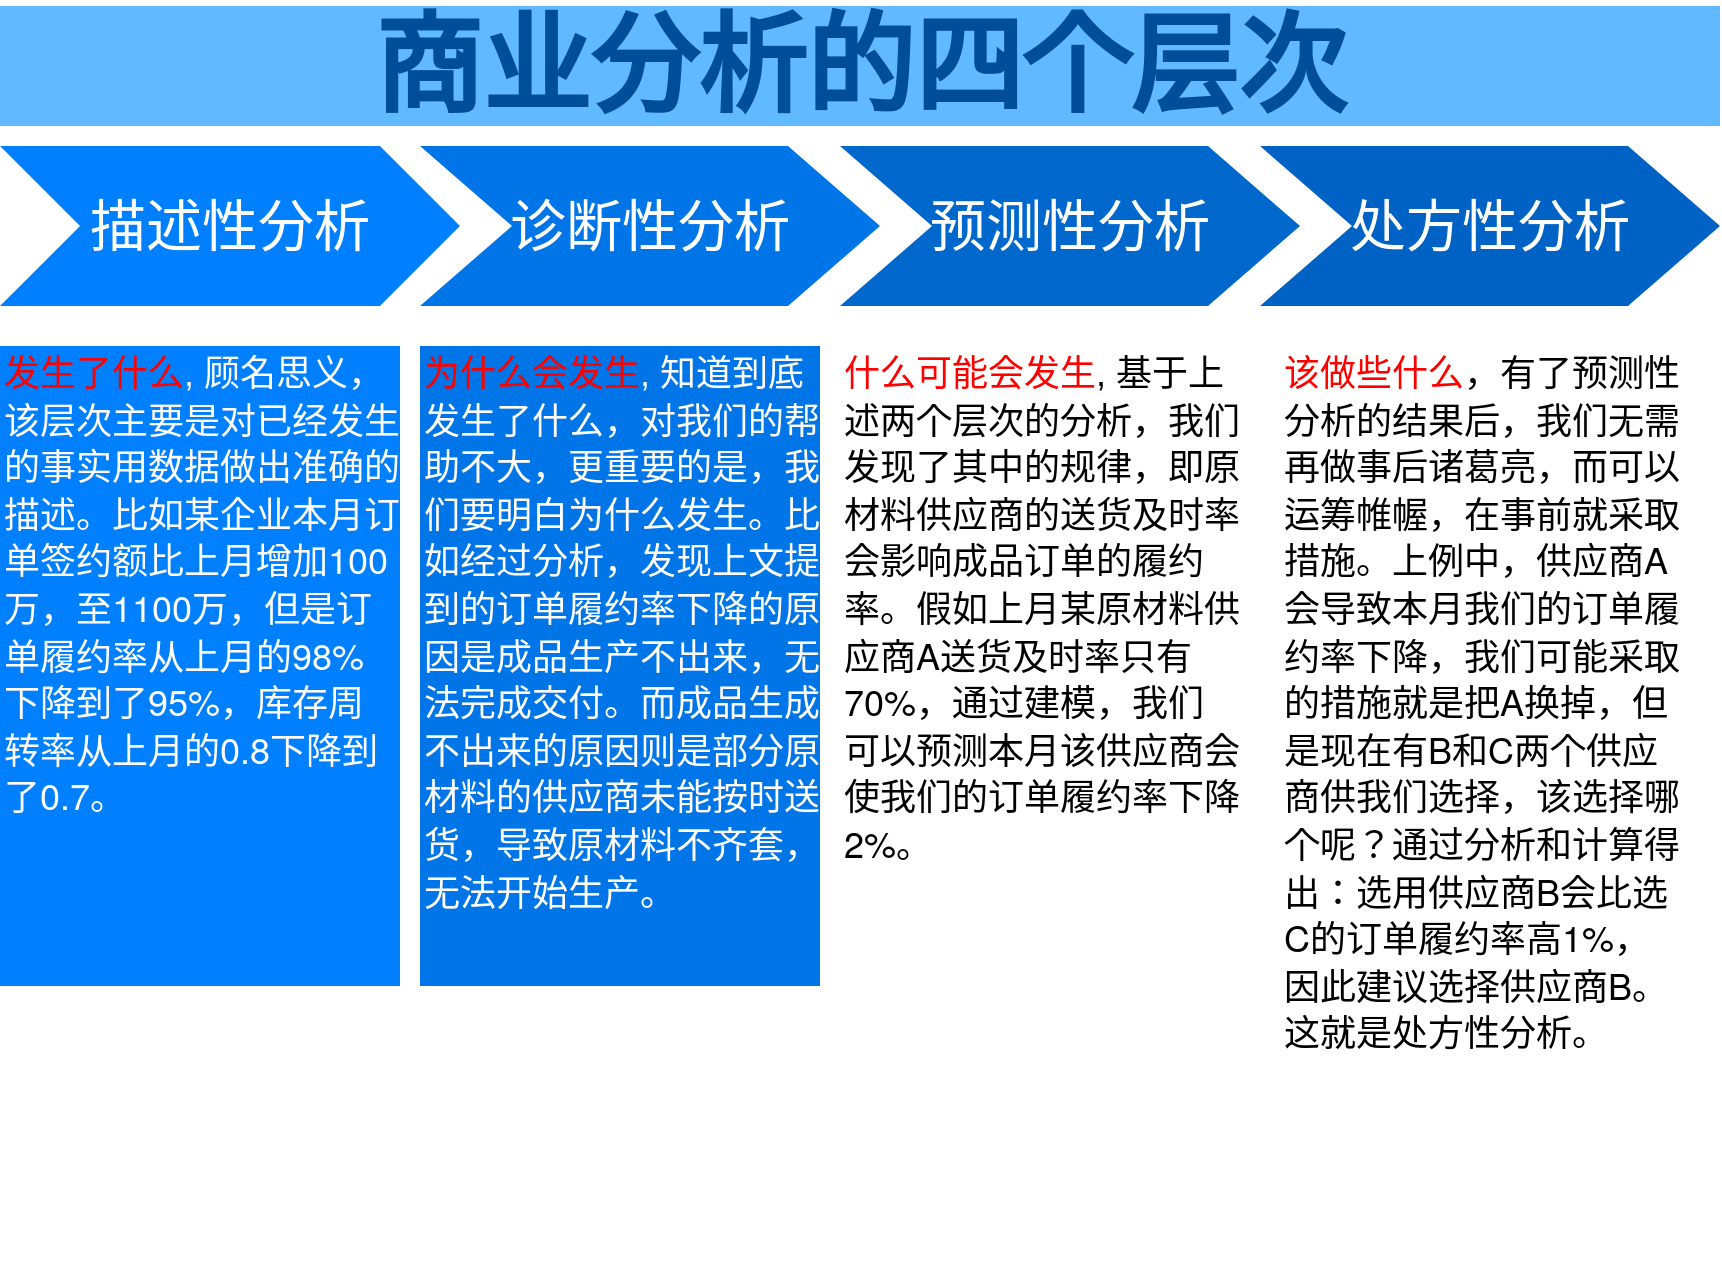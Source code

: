 <mxfile version="14.0.3" type="github">
  <diagram name="Page-1" id="d9b1e647-80fa-b4a2-5024-87a742678bcc">
    <mxGraphModel dx="1422" dy="762" grid="1" gridSize="10" guides="1" tooltips="1" connect="1" arrows="1" fold="1" page="1" pageScale="1" pageWidth="1100" pageHeight="850" background="#ffffff" math="0" shadow="0">
      <root>
        <mxCell id="0" />
        <mxCell id="1" parent="0" />
        <mxCell id="57fe6abec08f04cb-1" value="描述性分析" style="shape=step;whiteSpace=wrap;html=1;fontSize=28;fillColor=#0080FF;fontColor=#FFFFFF;strokeColor=none;size=0.174;" parent="1" vertex="1">
          <mxGeometry x="110" y="180" width="230" height="80" as="geometry" />
        </mxCell>
        <mxCell id="57fe6abec08f04cb-2" value="诊断性分析" style="shape=step;whiteSpace=wrap;html=1;fontSize=28;fillColor=#0075E8;fontColor=#FFFFFF;strokeColor=none;" parent="1" vertex="1">
          <mxGeometry x="320" y="180" width="230" height="80" as="geometry" />
        </mxCell>
        <mxCell id="57fe6abec08f04cb-3" value="预测性分析" style="shape=step;whiteSpace=wrap;html=1;fontSize=28;fillColor=#0067CC;fontColor=#FFFFFF;strokeColor=none;" parent="1" vertex="1">
          <mxGeometry x="530" y="180" width="230" height="80" as="geometry" />
        </mxCell>
        <mxCell id="57fe6abec08f04cb-4" value="处方性分析" style="shape=step;whiteSpace=wrap;html=1;fontSize=28;fillColor=#0062C4;fontColor=#FFFFFF;strokeColor=none;" parent="1" vertex="1">
          <mxGeometry x="740" y="180" width="230" height="80" as="geometry" />
        </mxCell>
        <mxCell id="57fe6abec08f04cb-7" value="商业分析的四个层次" style="text;html=1;strokeColor=none;fillColor=#61BAFF;align=center;verticalAlign=middle;whiteSpace=wrap;fontSize=54;fontStyle=1;fontColor=#004D99;" parent="1" vertex="1">
          <mxGeometry x="110" y="110" width="860" height="60" as="geometry" />
        </mxCell>
        <mxCell id="57fe6abec08f04cb-8" value="&lt;font style=&quot;font-size: 18px ; background-color: rgb(0 , 128 , 255)&quot;&gt;&lt;span style=&quot;font-family: &amp;#34;pingfang sc&amp;#34; , &amp;#34;helvetica neue&amp;#34; , &amp;#34;helvetica&amp;#34; , &amp;#34;arial&amp;#34; , &amp;#34;microsoft yahei&amp;#34; , sans-serif ; text-align: justify&quot;&gt;&lt;font color=&quot;#ff0000&quot;&gt;发生了什么&lt;/font&gt;&lt;/span&gt;&lt;font color=&quot;#ffffff&quot;&gt;, 顾名思义，&lt;span style=&quot;font-family: &amp;#34;pingfang sc&amp;#34; , &amp;#34;helvetica neue&amp;#34; , &amp;#34;helvetica&amp;#34; , &amp;#34;arial&amp;#34; , &amp;#34;microsoft yahei&amp;#34; , sans-serif ; text-align: justify&quot;&gt;该层次主要是对已经发生的事实用数据做出准确的描述。比如某企业本月订单签约额比上月增加100万，至1100万，但是订单履约率从上月的98%下降到了95%，库存周转率从上月的0.8下降到了0.7。&lt;/span&gt;&lt;/font&gt;&lt;/font&gt;" style="text;spacingTop=-5;whiteSpace=wrap;html=1;align=left;fontSize=12;fontFamily=Helvetica;strokeColor=none;fillColor=#0080FF;" parent="1" vertex="1">
          <mxGeometry x="110" y="280" width="200" height="320" as="geometry" />
        </mxCell>
        <mxCell id="57fe6abec08f04cb-9" value="&lt;font style=&quot;font-size: 18px ; background-color: rgb(0 , 117 , 232)&quot;&gt;&lt;span style=&quot;font-family: &amp;#34;pingfang sc&amp;#34; , &amp;#34;helvetica neue&amp;#34; , &amp;#34;helvetica&amp;#34; , &amp;#34;arial&amp;#34; , &amp;#34;microsoft yahei&amp;#34; , sans-serif ; text-align: justify&quot;&gt;&lt;font color=&quot;#ff0000&quot;&gt;为什么会发生&lt;/font&gt;&lt;/span&gt;&lt;font color=&quot;#ffffff&quot;&gt;,&amp;nbsp;&lt;span style=&quot;font-family: &amp;#34;pingfang sc&amp;#34; , &amp;#34;helvetica neue&amp;#34; , &amp;#34;helvetica&amp;#34; , &amp;#34;arial&amp;#34; , &amp;#34;microsoft yahei&amp;#34; , sans-serif ; text-align: justify&quot;&gt;知道到底发生了什么，对我们的帮助不大，更重要的是，我们要明白为什么发生。比如经过分析，发现上文提到的订单履约率下降的原因是成品生产不出来，无法完成交付。而成品生成不出来的原因则是部分原材料的供应商未能按时送货，导致原材料不齐套，无法开始生产。&lt;/span&gt;&lt;/font&gt;&lt;/font&gt;" style="text;spacingTop=-5;whiteSpace=wrap;html=1;align=left;fontSize=12;fontFamily=Helvetica;strokeColor=none;fillColor=#0075E8;" parent="1" vertex="1">
          <mxGeometry x="320" y="280" width="200" height="320" as="geometry" />
        </mxCell>
        <mxCell id="57fe6abec08f04cb-10" value="&lt;font style=&quot;font-size: 18px&quot;&gt;&lt;span style=&quot;color: rgb(255 , 0 , 0) ; font-family: &amp;#34;pingfang sc&amp;#34; , &amp;#34;helvetica neue&amp;#34; , &amp;#34;helvetica&amp;#34; , &amp;#34;arial&amp;#34; , &amp;#34;microsoft yahei&amp;#34; , sans-serif ; text-align: justify ; background-color: rgb(255 , 255 , 255)&quot;&gt;什么可能会发生&lt;/span&gt;,&amp;nbsp;&lt;span style=&quot;font-family: &amp;#34;pingfang sc&amp;#34; , &amp;#34;helvetica neue&amp;#34; , &amp;#34;helvetica&amp;#34; , &amp;#34;arial&amp;#34; , &amp;#34;microsoft yahei&amp;#34; , sans-serif ; text-align: justify ; background-color: rgb(255 , 255 , 255)&quot;&gt;基于上述两个层次的分析，我们发现了其中的规律，即原材料供应商的送货及时率会影响成品订单的履约率。假如上月某原材料供应商A送货及时率只有70%，通过建模，我们可以预测本月该供应商会使我们的订单履约率下降2%。&lt;/span&gt;&lt;/font&gt;" style="text;spacingTop=-5;fillColor=#ffffff;whiteSpace=wrap;html=1;align=left;fontSize=12;fontFamily=Helvetica;fillColor=none;strokeColor=none;" parent="1" vertex="1">
          <mxGeometry x="530" y="280" width="200" height="320" as="geometry" />
        </mxCell>
        <mxCell id="57fe6abec08f04cb-11" value="&lt;font style=&quot;font-size: 18px&quot;&gt;&lt;span style=&quot;font-family: &amp;#34;pingfang sc&amp;#34; , &amp;#34;helvetica neue&amp;#34; , &amp;#34;helvetica&amp;#34; , &amp;#34;arial&amp;#34; , &amp;#34;microsoft yahei&amp;#34; , sans-serif ; text-align: justify ; background-color: rgb(255 , 255 , 255)&quot;&gt;&lt;font color=&quot;#ff0000&quot;&gt;该做些什么&lt;/font&gt;，&lt;/span&gt;&lt;span style=&quot;font-family: &amp;#34;pingfang sc&amp;#34; , &amp;#34;helvetica neue&amp;#34; , &amp;#34;helvetica&amp;#34; , &amp;#34;arial&amp;#34; , &amp;#34;microsoft yahei&amp;#34; , sans-serif ; text-align: justify ; background-color: rgb(255 , 255 , 255)&quot;&gt;有了预测性分析的结果后，我们无需再做事后诸葛亮，而可以运筹帷幄，在事前就采取措施。上例中，供应商A会导致本月我们的订单履约率下降，我们可能采取的措施就是把A换掉，但是现在有B和C两个供应商供我们选择，该选择哪个呢？通过分析和计算得出：选用供应商B会比选C的订单履约率高1%，因此建议选择供应商B。这就是处方性分析。&lt;/span&gt;&lt;/font&gt;" style="text;spacingTop=-5;fillColor=#ffffff;whiteSpace=wrap;html=1;align=left;fontSize=12;fontFamily=Helvetica;fillColor=none;strokeColor=none;" parent="1" vertex="1">
          <mxGeometry x="750" y="280" width="200" height="470" as="geometry" />
        </mxCell>
      </root>
    </mxGraphModel>
  </diagram>
</mxfile>
